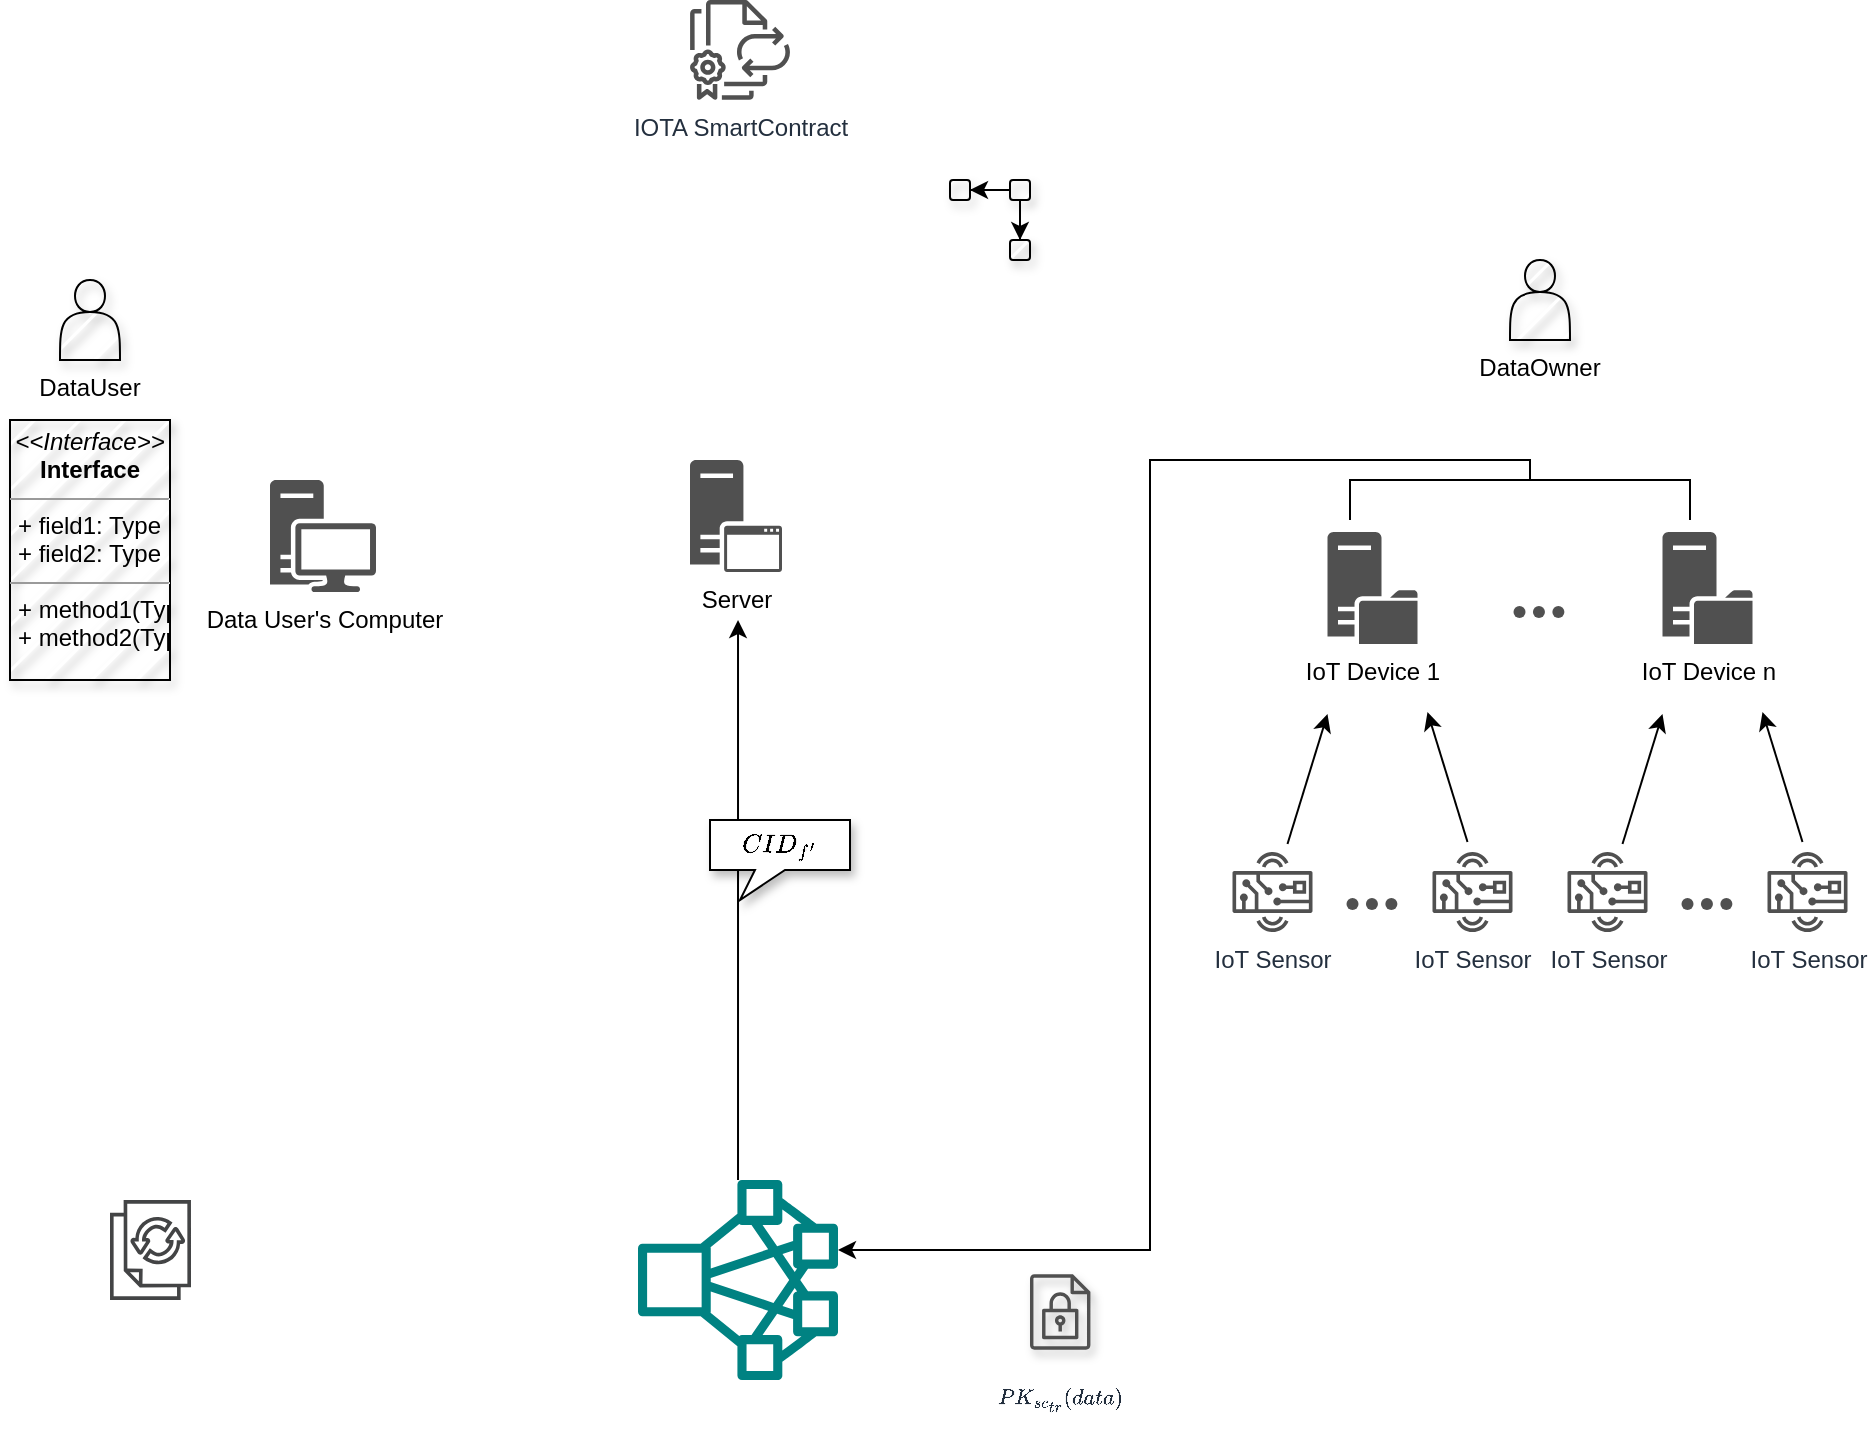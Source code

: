 <mxfile version="20.8.20" type="github">
  <diagram name="第 1 页" id="0Bb90YlJC23ZNc2bx1gv">
    <mxGraphModel dx="1793" dy="2172" grid="1" gridSize="10" guides="1" tooltips="1" connect="1" arrows="1" fold="1" page="1" pageScale="1" pageWidth="827" pageHeight="1169" background="#FFFFFF" math="1" shadow="0">
      <root>
        <mxCell id="0" />
        <mxCell id="1" parent="0" />
        <mxCell id="S3q35cUGkQxc2vFmGl0s-1" value="DataUser" style="shape=actor;whiteSpace=wrap;html=1;comic=0;shadow=1;fillStyle=hatch;movable=1;resizable=1;rotatable=1;deletable=1;editable=1;locked=0;connectable=1;verticalAlign=top;horizontal=1;labelPosition=center;verticalLabelPosition=bottom;align=center;" parent="1" vertex="1">
          <mxGeometry x="45" y="100" width="30" height="40" as="geometry" />
        </mxCell>
        <mxCell id="yXj0ikB4jnKrbNH409NH-15" value="&lt;p style=&quot;margin:0px;margin-top:4px;text-align:center;&quot;&gt;&lt;i&gt;&amp;lt;&amp;lt;Interface&amp;gt;&amp;gt;&lt;/i&gt;&lt;br/&gt;&lt;b&gt;Interface&lt;/b&gt;&lt;/p&gt;&lt;hr size=&quot;1&quot;/&gt;&lt;p style=&quot;margin:0px;margin-left:4px;&quot;&gt;+ field1: Type&lt;br/&gt;+ field2: Type&lt;/p&gt;&lt;hr size=&quot;1&quot;/&gt;&lt;p style=&quot;margin:0px;margin-left:4px;&quot;&gt;+ method1(Type): Type&lt;br/&gt;+ method2(Type, Type): Type&lt;/p&gt;" style="verticalAlign=top;align=left;overflow=fill;fontSize=12;fontFamily=Helvetica;html=1;shadow=1;comic=0;fillStyle=hatch;strokeColor=default;fontColor=default;fillColor=default;" vertex="1" parent="1">
          <mxGeometry x="20" y="170" width="80" height="130" as="geometry" />
        </mxCell>
        <mxCell id="yXj0ikB4jnKrbNH409NH-16" value="DataOwner" style="shape=actor;whiteSpace=wrap;html=1;comic=0;shadow=1;fillStyle=hatch;movable=1;resizable=1;rotatable=1;deletable=1;editable=1;locked=0;connectable=1;verticalAlign=top;horizontal=1;labelPosition=center;verticalLabelPosition=bottom;align=center;" vertex="1" parent="1">
          <mxGeometry x="770" y="90" width="30" height="40" as="geometry" />
        </mxCell>
        <mxCell id="yXj0ikB4jnKrbNH409NH-26" value="Server" style="sketch=0;pointerEvents=1;shadow=0;dashed=0;html=1;strokeColor=none;fillColor=#505050;labelPosition=center;verticalLabelPosition=bottom;verticalAlign=top;outlineConnect=0;align=center;shape=mxgraph.office.servers.application_server;comic=0;fillStyle=auto;fontFamily=Helvetica;fontSize=12;fontColor=default;" vertex="1" parent="1">
          <mxGeometry x="360" y="190" width="46" height="56" as="geometry" />
        </mxCell>
        <mxCell id="yXj0ikB4jnKrbNH409NH-32" value="Data User&#39;s Computer" style="sketch=0;pointerEvents=1;shadow=0;dashed=0;html=1;strokeColor=none;fillColor=#505050;labelPosition=center;verticalLabelPosition=bottom;verticalAlign=top;outlineConnect=0;align=center;shape=mxgraph.office.devices.workstation;comic=0;fillStyle=auto;fontFamily=Helvetica;fontSize=12;fontColor=default;" vertex="1" parent="1">
          <mxGeometry x="150" y="200" width="53" height="56" as="geometry" />
        </mxCell>
        <mxCell id="yXj0ikB4jnKrbNH409NH-33" value="" style="sketch=0;pointerEvents=1;shadow=0;dashed=0;html=1;strokeColor=none;fillColor=#434445;aspect=fixed;labelPosition=center;verticalLabelPosition=bottom;verticalAlign=top;align=center;outlineConnect=0;shape=mxgraph.vvd.site_recovery_functional_icon;comic=0;fillStyle=auto;fontFamily=Helvetica;fontSize=12;fontColor=default;" vertex="1" parent="1">
          <mxGeometry x="70" y="560" width="40.5" height="50" as="geometry" />
        </mxCell>
        <mxCell id="yXj0ikB4jnKrbNH409NH-43" value="IOTA SmartContract" style="sketch=0;outlineConnect=0;fontColor=#232F3E;gradientColor=none;fillColor=#505050;strokeColor=none;dashed=0;verticalLabelPosition=bottom;verticalAlign=top;align=center;html=1;fontSize=12;fontStyle=0;aspect=fixed;pointerEvents=1;shape=mxgraph.aws4.license_manager_license_blending;shadow=0;comic=0;fillStyle=auto;fontFamily=Helvetica;" vertex="1" parent="1">
          <mxGeometry x="360" y="-40" width="50" height="50" as="geometry" />
        </mxCell>
        <mxCell id="yXj0ikB4jnKrbNH409NH-52" value="" style="group" vertex="1" connectable="0" parent="1">
          <mxGeometry x="320" y="550" width="114" height="100" as="geometry" />
        </mxCell>
        <mxCell id="yXj0ikB4jnKrbNH409NH-42" value="" style="sketch=0;outlineConnect=0;fontColor=#232F3E;gradientColor=none;fillColor=#008282;strokeColor=none;dashed=0;verticalLabelPosition=bottom;verticalAlign=top;align=center;html=1;fontSize=12;fontStyle=0;pointerEvents=1;shape=mxgraph.aws4.cluster;shadow=0;comic=0;fillStyle=auto;fontFamily=Helvetica;aspect=fixed;" vertex="1" parent="yXj0ikB4jnKrbNH409NH-52">
          <mxGeometry x="14" width="100" height="100" as="geometry" />
        </mxCell>
        <mxCell id="yXj0ikB4jnKrbNH409NH-51" value="" style="shape=image;verticalLabelPosition=bottom;labelBackgroundColor=default;verticalAlign=top;aspect=fixed;imageAspect=0;image=https://miro.medium.com/max/1024/1*lGh_L0ldPWz1kFMcKvj4Qw.png;fillColor=#67AB9F;" vertex="1" parent="yXj0ikB4jnKrbNH409NH-52">
          <mxGeometry y="18" width="60" height="60" as="geometry" />
        </mxCell>
        <mxCell id="yXj0ikB4jnKrbNH409NH-105" value="" style="group" vertex="1" connectable="0" parent="1">
          <mxGeometry x="631.25" y="226" width="319.75" height="394" as="geometry" />
        </mxCell>
        <mxCell id="yXj0ikB4jnKrbNH409NH-41" value="IoT Device 1" style="sketch=0;pointerEvents=1;shadow=0;dashed=0;html=1;strokeColor=none;fillColor=#505050;labelPosition=center;verticalLabelPosition=bottom;verticalAlign=top;outlineConnect=0;align=center;shape=mxgraph.office.servers.file_server;comic=0;fillStyle=auto;fontFamily=Helvetica;fontSize=12;fontColor=default;" vertex="1" parent="yXj0ikB4jnKrbNH409NH-105">
          <mxGeometry x="47.5" width="45" height="56" as="geometry" />
        </mxCell>
        <mxCell id="yXj0ikB4jnKrbNH409NH-53" value="IoT Sensor" style="sketch=0;outlineConnect=0;fontColor=#232F3E;gradientColor=none;fillColor=#505050;strokeColor=none;dashed=0;verticalLabelPosition=bottom;verticalAlign=top;align=center;html=1;fontSize=12;fontStyle=0;aspect=fixed;pointerEvents=1;shape=mxgraph.aws4.hardware_board;shadow=0;comic=0;fillStyle=auto;fontFamily=Helvetica;" vertex="1" parent="yXj0ikB4jnKrbNH409NH-105">
          <mxGeometry y="160" width="40" height="40" as="geometry" />
        </mxCell>
        <mxCell id="yXj0ikB4jnKrbNH409NH-55" value="IoT Sensor" style="sketch=0;outlineConnect=0;fontColor=#232F3E;gradientColor=none;fillColor=#505050;strokeColor=none;dashed=0;verticalLabelPosition=bottom;verticalAlign=top;align=center;html=1;fontSize=12;fontStyle=0;aspect=fixed;pointerEvents=1;shape=mxgraph.aws4.hardware_board;shadow=0;comic=0;fillStyle=auto;fontFamily=Helvetica;" vertex="1" parent="yXj0ikB4jnKrbNH409NH-105">
          <mxGeometry x="100" y="160" width="40" height="40" as="geometry" />
        </mxCell>
        <mxCell id="yXj0ikB4jnKrbNH409NH-59" value="" style="group" vertex="1" connectable="0" parent="yXj0ikB4jnKrbNH409NH-105">
          <mxGeometry x="50" y="176" width="34" height="12" as="geometry" />
        </mxCell>
        <mxCell id="yXj0ikB4jnKrbNH409NH-56" value="" style="shape=waypoint;sketch=0;fillStyle=solid;size=6;pointerEvents=1;points=[];fillColor=none;resizable=0;rotatable=0;perimeter=centerPerimeter;snapToPoint=1;shadow=0;dashed=0;comic=0;fontFamily=Helvetica;fontSize=12;fontColor=default;html=1;strokeColor=#505050;" vertex="1" parent="yXj0ikB4jnKrbNH409NH-59">
          <mxGeometry width="20" height="20" as="geometry" />
        </mxCell>
        <mxCell id="yXj0ikB4jnKrbNH409NH-57" value="" style="shape=waypoint;sketch=0;fillStyle=solid;size=6;pointerEvents=1;points=[];fillColor=none;resizable=0;rotatable=0;perimeter=centerPerimeter;snapToPoint=1;shadow=0;dashed=0;comic=0;fontFamily=Helvetica;fontSize=12;fontColor=default;html=1;strokeColor=#505050;" vertex="1" parent="yXj0ikB4jnKrbNH409NH-59">
          <mxGeometry x="9.714" width="20" height="20" as="geometry" />
        </mxCell>
        <mxCell id="yXj0ikB4jnKrbNH409NH-58" value="" style="shape=waypoint;sketch=0;fillStyle=solid;size=6;pointerEvents=1;points=[];fillColor=none;resizable=0;rotatable=0;perimeter=centerPerimeter;snapToPoint=1;shadow=0;dashed=0;comic=0;fontFamily=Helvetica;fontSize=12;fontColor=default;html=1;strokeColor=#505050;" vertex="1" parent="yXj0ikB4jnKrbNH409NH-59">
          <mxGeometry x="19.429" width="20" height="20" as="geometry" />
        </mxCell>
        <mxCell id="yXj0ikB4jnKrbNH409NH-67" value="" style="endArrow=classic;html=1;rounded=0;fontFamily=Helvetica;fontSize=12;fontColor=default;" edge="1" parent="yXj0ikB4jnKrbNH409NH-105">
          <mxGeometry width="50" height="50" relative="1" as="geometry">
            <mxPoint x="117.5" y="155" as="sourcePoint" />
            <mxPoint x="97.5" y="90" as="targetPoint" />
          </mxGeometry>
        </mxCell>
        <mxCell id="yXj0ikB4jnKrbNH409NH-69" value="" style="endArrow=classic;html=1;fontFamily=Helvetica;fontSize=12;fontColor=default;rounded=0;" edge="1" parent="yXj0ikB4jnKrbNH409NH-105">
          <mxGeometry width="50" height="50" relative="1" as="geometry">
            <mxPoint x="27.5" y="156" as="sourcePoint" />
            <mxPoint x="47.5" y="91" as="targetPoint" />
          </mxGeometry>
        </mxCell>
        <mxCell id="yXj0ikB4jnKrbNH409NH-90" value="IoT Device n" style="sketch=0;pointerEvents=1;shadow=0;dashed=0;html=1;strokeColor=none;fillColor=#505050;labelPosition=center;verticalLabelPosition=bottom;verticalAlign=top;outlineConnect=0;align=center;shape=mxgraph.office.servers.file_server;comic=0;fillStyle=auto;fontFamily=Helvetica;fontSize=12;fontColor=default;" vertex="1" parent="yXj0ikB4jnKrbNH409NH-105">
          <mxGeometry x="215" width="45" height="56" as="geometry" />
        </mxCell>
        <mxCell id="yXj0ikB4jnKrbNH409NH-91" value="IoT Sensor" style="sketch=0;outlineConnect=0;fontColor=#232F3E;gradientColor=none;fillColor=#505050;strokeColor=none;dashed=0;verticalLabelPosition=bottom;verticalAlign=top;align=center;html=1;fontSize=12;fontStyle=0;aspect=fixed;pointerEvents=1;shape=mxgraph.aws4.hardware_board;shadow=0;comic=0;fillStyle=auto;fontFamily=Helvetica;" vertex="1" parent="yXj0ikB4jnKrbNH409NH-105">
          <mxGeometry x="167.5" y="160" width="40" height="40" as="geometry" />
        </mxCell>
        <mxCell id="yXj0ikB4jnKrbNH409NH-92" value="IoT Sensor" style="sketch=0;outlineConnect=0;fontColor=#232F3E;gradientColor=none;fillColor=#505050;strokeColor=none;dashed=0;verticalLabelPosition=bottom;verticalAlign=top;align=center;html=1;fontSize=12;fontStyle=0;aspect=fixed;pointerEvents=1;shape=mxgraph.aws4.hardware_board;shadow=0;comic=0;fillStyle=auto;fontFamily=Helvetica;" vertex="1" parent="yXj0ikB4jnKrbNH409NH-105">
          <mxGeometry x="267.5" y="160" width="40" height="40" as="geometry" />
        </mxCell>
        <mxCell id="yXj0ikB4jnKrbNH409NH-93" value="" style="group" vertex="1" connectable="0" parent="yXj0ikB4jnKrbNH409NH-105">
          <mxGeometry x="217.5" y="176" width="34" height="12" as="geometry" />
        </mxCell>
        <mxCell id="yXj0ikB4jnKrbNH409NH-94" value="" style="shape=waypoint;sketch=0;fillStyle=solid;size=6;pointerEvents=1;points=[];fillColor=none;resizable=0;rotatable=0;perimeter=centerPerimeter;snapToPoint=1;shadow=0;dashed=0;comic=0;fontFamily=Helvetica;fontSize=12;fontColor=default;html=1;strokeColor=#505050;" vertex="1" parent="yXj0ikB4jnKrbNH409NH-93">
          <mxGeometry width="20" height="20" as="geometry" />
        </mxCell>
        <mxCell id="yXj0ikB4jnKrbNH409NH-95" value="" style="shape=waypoint;sketch=0;fillStyle=solid;size=6;pointerEvents=1;points=[];fillColor=none;resizable=0;rotatable=0;perimeter=centerPerimeter;snapToPoint=1;shadow=0;dashed=0;comic=0;fontFamily=Helvetica;fontSize=12;fontColor=default;html=1;strokeColor=#505050;" vertex="1" parent="yXj0ikB4jnKrbNH409NH-93">
          <mxGeometry x="9.714" width="20" height="20" as="geometry" />
        </mxCell>
        <mxCell id="yXj0ikB4jnKrbNH409NH-96" value="" style="shape=waypoint;sketch=0;fillStyle=solid;size=6;pointerEvents=1;points=[];fillColor=none;resizable=0;rotatable=0;perimeter=centerPerimeter;snapToPoint=1;shadow=0;dashed=0;comic=0;fontFamily=Helvetica;fontSize=12;fontColor=default;html=1;strokeColor=#505050;" vertex="1" parent="yXj0ikB4jnKrbNH409NH-93">
          <mxGeometry x="19.429" width="20" height="20" as="geometry" />
        </mxCell>
        <mxCell id="yXj0ikB4jnKrbNH409NH-97" value="" style="endArrow=classic;html=1;rounded=0;fontFamily=Helvetica;fontSize=12;fontColor=default;" edge="1" parent="yXj0ikB4jnKrbNH409NH-105">
          <mxGeometry width="50" height="50" relative="1" as="geometry">
            <mxPoint x="285" y="155" as="sourcePoint" />
            <mxPoint x="265" y="90" as="targetPoint" />
          </mxGeometry>
        </mxCell>
        <mxCell id="yXj0ikB4jnKrbNH409NH-98" value="" style="endArrow=classic;html=1;fontFamily=Helvetica;fontSize=12;fontColor=default;rounded=0;" edge="1" parent="yXj0ikB4jnKrbNH409NH-105">
          <mxGeometry width="50" height="50" relative="1" as="geometry">
            <mxPoint x="195" y="156" as="sourcePoint" />
            <mxPoint x="215" y="91" as="targetPoint" />
          </mxGeometry>
        </mxCell>
        <mxCell id="yXj0ikB4jnKrbNH409NH-99" value="" style="group" vertex="1" connectable="0" parent="yXj0ikB4jnKrbNH409NH-105">
          <mxGeometry x="133.5" y="30" width="34" height="12" as="geometry" />
        </mxCell>
        <mxCell id="yXj0ikB4jnKrbNH409NH-100" value="" style="shape=waypoint;sketch=0;fillStyle=solid;size=6;pointerEvents=1;points=[];fillColor=none;resizable=0;rotatable=0;perimeter=centerPerimeter;snapToPoint=1;shadow=0;dashed=0;comic=0;fontFamily=Helvetica;fontSize=12;fontColor=default;html=1;strokeColor=#505050;" vertex="1" parent="yXj0ikB4jnKrbNH409NH-99">
          <mxGeometry width="20" height="20" as="geometry" />
        </mxCell>
        <mxCell id="yXj0ikB4jnKrbNH409NH-101" value="" style="shape=waypoint;sketch=0;fillStyle=solid;size=6;pointerEvents=1;points=[];fillColor=none;resizable=0;rotatable=0;perimeter=centerPerimeter;snapToPoint=1;shadow=0;dashed=0;comic=0;fontFamily=Helvetica;fontSize=12;fontColor=default;html=1;strokeColor=#505050;" vertex="1" parent="yXj0ikB4jnKrbNH409NH-99">
          <mxGeometry x="9.714" width="20" height="20" as="geometry" />
        </mxCell>
        <mxCell id="yXj0ikB4jnKrbNH409NH-102" value="" style="shape=waypoint;sketch=0;fillStyle=solid;size=6;pointerEvents=1;points=[];fillColor=none;resizable=0;rotatable=0;perimeter=centerPerimeter;snapToPoint=1;shadow=0;dashed=0;comic=0;fontFamily=Helvetica;fontSize=12;fontColor=default;html=1;strokeColor=#505050;" vertex="1" parent="yXj0ikB4jnKrbNH409NH-99">
          <mxGeometry x="19.429" width="20" height="20" as="geometry" />
        </mxCell>
        <mxCell id="yXj0ikB4jnKrbNH409NH-110" style="edgeStyle=orthogonalEdgeStyle;rounded=0;orthogonalLoop=1;jettySize=auto;html=1;fontFamily=Helvetica;fontSize=12;fontColor=default;" edge="1" parent="1" target="yXj0ikB4jnKrbNH409NH-42">
          <mxGeometry relative="1" as="geometry">
            <mxPoint x="780" y="200" as="sourcePoint" />
            <Array as="points">
              <mxPoint x="780" y="190" />
              <mxPoint x="590" y="190" />
              <mxPoint x="590" y="585" />
            </Array>
          </mxGeometry>
        </mxCell>
        <mxCell id="yXj0ikB4jnKrbNH409NH-113" value="" style="endArrow=none;html=1;rounded=0;fontFamily=Helvetica;fontSize=12;fontColor=default;" edge="1" parent="1">
          <mxGeometry width="50" height="50" relative="1" as="geometry">
            <mxPoint x="690" y="220" as="sourcePoint" />
            <mxPoint x="860" y="220" as="targetPoint" />
            <Array as="points">
              <mxPoint x="690" y="200" />
              <mxPoint x="860" y="200" />
            </Array>
          </mxGeometry>
        </mxCell>
        <mxCell id="yXj0ikB4jnKrbNH409NH-114" value="&lt;p style=&quot;line-height: 40%;&quot;&gt;&lt;font style=&quot;font-size: 11px;&quot;&gt;&lt;i&gt;&lt;sup&gt;$$PK_{{sc}_{tr}}(data)$$&lt;/sup&gt;&lt;/i&gt;&lt;/font&gt;&lt;/p&gt;" style="sketch=0;outlineConnect=0;fontColor=#232F3E;gradientColor=none;fillColor=#505050;strokeColor=none;dashed=0;verticalLabelPosition=bottom;verticalAlign=top;align=center;html=1;fontSize=12;fontStyle=0;aspect=fixed;pointerEvents=1;shape=mxgraph.aws4.encrypted_data;shadow=1;comic=0;fillStyle=auto;fontFamily=Helvetica;" vertex="1" parent="1">
          <mxGeometry x="530" y="597" width="30.21" height="38" as="geometry" />
        </mxCell>
        <mxCell id="yXj0ikB4jnKrbNH409NH-121" style="edgeStyle=orthogonalEdgeStyle;rounded=0;orthogonalLoop=1;jettySize=auto;html=1;entryX=0.522;entryY=1.429;entryDx=0;entryDy=0;entryPerimeter=0;fontFamily=Helvetica;fontSize=11;fontColor=none;" edge="1" parent="1" source="yXj0ikB4jnKrbNH409NH-42" target="yXj0ikB4jnKrbNH409NH-26">
          <mxGeometry relative="1" as="geometry" />
        </mxCell>
        <mxCell id="yXj0ikB4jnKrbNH409NH-123" value="$$CID_{f&#39;}$$" style="whiteSpace=wrap;html=1;shape=mxgraph.basic.rectCallout;dx=30;dy=15;boundedLbl=1;shadow=1;comic=0;fillStyle=auto;strokeColor=default;fontFamily=Helvetica;fontSize=11;fontColor=none;fillColor=default;" vertex="1" parent="1">
          <mxGeometry x="370" y="370" width="70" height="40" as="geometry" />
        </mxCell>
        <mxCell id="yXj0ikB4jnKrbNH409NH-140" value="" style="edgeStyle=orthogonalEdgeStyle;rounded=0;orthogonalLoop=1;jettySize=auto;html=1;fontFamily=Helvetica;fontSize=11;fontColor=none;" edge="1" parent="1" source="yXj0ikB4jnKrbNH409NH-125" target="yXj0ikB4jnKrbNH409NH-139">
          <mxGeometry relative="1" as="geometry" />
        </mxCell>
        <mxCell id="yXj0ikB4jnKrbNH409NH-142" value="" style="edgeStyle=orthogonalEdgeStyle;rounded=0;orthogonalLoop=1;jettySize=auto;html=1;fontFamily=Helvetica;fontSize=11;fontColor=none;" edge="1" parent="1" source="yXj0ikB4jnKrbNH409NH-125" target="yXj0ikB4jnKrbNH409NH-141">
          <mxGeometry relative="1" as="geometry" />
        </mxCell>
        <mxCell id="yXj0ikB4jnKrbNH409NH-125" value="" style="rounded=1;whiteSpace=wrap;html=1;shadow=1;comic=0;fillStyle=hatch;strokeColor=default;fontFamily=Helvetica;fontSize=11;fontColor=none;fillColor=default;" vertex="1" parent="1">
          <mxGeometry x="520" y="50" width="10" height="10" as="geometry" />
        </mxCell>
        <mxCell id="yXj0ikB4jnKrbNH409NH-139" value="" style="rounded=1;whiteSpace=wrap;html=1;shadow=1;comic=0;fillStyle=hatch;strokeColor=default;fontFamily=Helvetica;fontSize=11;fontColor=none;fillColor=default;" vertex="1" parent="1">
          <mxGeometry x="490" y="50" width="10" height="10" as="geometry" />
        </mxCell>
        <mxCell id="yXj0ikB4jnKrbNH409NH-141" value="" style="rounded=1;whiteSpace=wrap;html=1;shadow=1;comic=0;fillStyle=hatch;strokeColor=default;fontFamily=Helvetica;fontSize=11;fontColor=none;fillColor=default;" vertex="1" parent="1">
          <mxGeometry x="520" y="80" width="10" height="10" as="geometry" />
        </mxCell>
      </root>
    </mxGraphModel>
  </diagram>
</mxfile>

